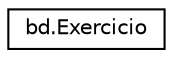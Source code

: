 digraph "Graphical Class Hierarchy"
{
  edge [fontname="Helvetica",fontsize="10",labelfontname="Helvetica",labelfontsize="10"];
  node [fontname="Helvetica",fontsize="10",shape=record];
  rankdir="LR";
  Node0 [label="bd.Exercicio",height=0.2,width=0.4,color="black", fillcolor="white", style="filled",URL="$classbd_1_1_exercicio.html"];
}
